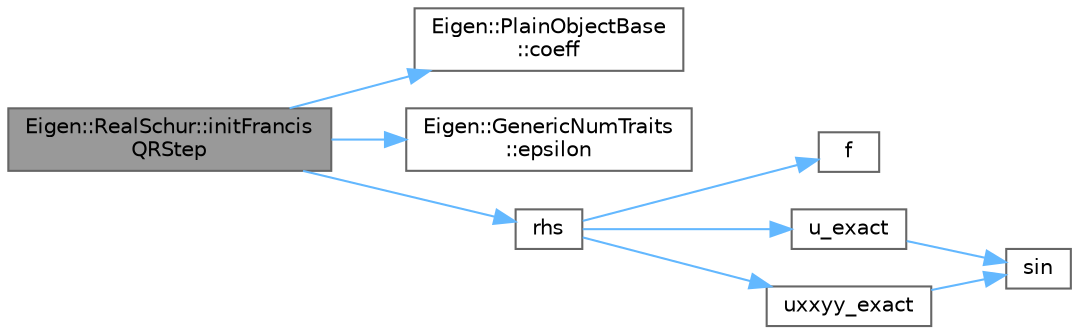 digraph "Eigen::RealSchur::initFrancisQRStep"
{
 // LATEX_PDF_SIZE
  bgcolor="transparent";
  edge [fontname=Helvetica,fontsize=10,labelfontname=Helvetica,labelfontsize=10];
  node [fontname=Helvetica,fontsize=10,shape=box,height=0.2,width=0.4];
  rankdir="LR";
  Node1 [id="Node000001",label="Eigen::RealSchur::initFrancis\lQRStep",height=0.2,width=0.4,color="gray40", fillcolor="grey60", style="filled", fontcolor="black",tooltip=" "];
  Node1 -> Node2 [id="edge9_Node000001_Node000002",color="steelblue1",style="solid",tooltip=" "];
  Node2 [id="Node000002",label="Eigen::PlainObjectBase\l::coeff",height=0.2,width=0.4,color="grey40", fillcolor="white", style="filled",URL="$class_eigen_1_1_plain_object_base.html#aa5a84a35bf7dc5c42abf4a3e9fde222c",tooltip=" "];
  Node1 -> Node3 [id="edge10_Node000001_Node000003",color="steelblue1",style="solid",tooltip=" "];
  Node3 [id="Node000003",label="Eigen::GenericNumTraits\l::epsilon",height=0.2,width=0.4,color="grey40", fillcolor="white", style="filled",URL="$struct_eigen_1_1_generic_num_traits.html#aadcf7fa75b2bc9a0e461a3b851d836a7",tooltip=" "];
  Node1 -> Node4 [id="edge11_Node000001_Node000004",color="steelblue1",style="solid",tooltip=" "];
  Node4 [id="Node000004",label="rhs",height=0.2,width=0.4,color="grey40", fillcolor="white", style="filled",URL="$poisson_8cpp.html#a38c677f5cc4e47bc7505aef707c1bb83",tooltip=" "];
  Node4 -> Node5 [id="edge12_Node000004_Node000005",color="steelblue1",style="solid",tooltip=" "];
  Node5 [id="Node000005",label="f",height=0.2,width=0.4,color="grey40", fillcolor="white", style="filled",URL="$cxx11__tensor__map_8cpp.html#a7f507fea02198f6cb81c86640c7b1a4e",tooltip=" "];
  Node4 -> Node6 [id="edge13_Node000004_Node000006",color="steelblue1",style="solid",tooltip=" "];
  Node6 [id="Node000006",label="u_exact",height=0.2,width=0.4,color="grey40", fillcolor="white", style="filled",URL="$poisson_8cpp.html#a06fc16c4676f839f8de736a6791b6862",tooltip=" "];
  Node6 -> Node7 [id="edge14_Node000006_Node000007",color="steelblue1",style="solid",tooltip=" "];
  Node7 [id="Node000007",label="sin",height=0.2,width=0.4,color="grey40", fillcolor="white", style="filled",URL="$_array_cwise_unary_ops_8h.html#a9cfb0ea58bd813510a9e2db18a5e49f0",tooltip=" "];
  Node4 -> Node8 [id="edge15_Node000004_Node000008",color="steelblue1",style="solid",tooltip=" "];
  Node8 [id="Node000008",label="uxxyy_exact",height=0.2,width=0.4,color="grey40", fillcolor="white", style="filled",URL="$poisson_8cpp.html#a557a61cf12d143424a35123b14048a22",tooltip=" "];
  Node8 -> Node7 [id="edge16_Node000008_Node000007",color="steelblue1",style="solid",tooltip=" "];
}
